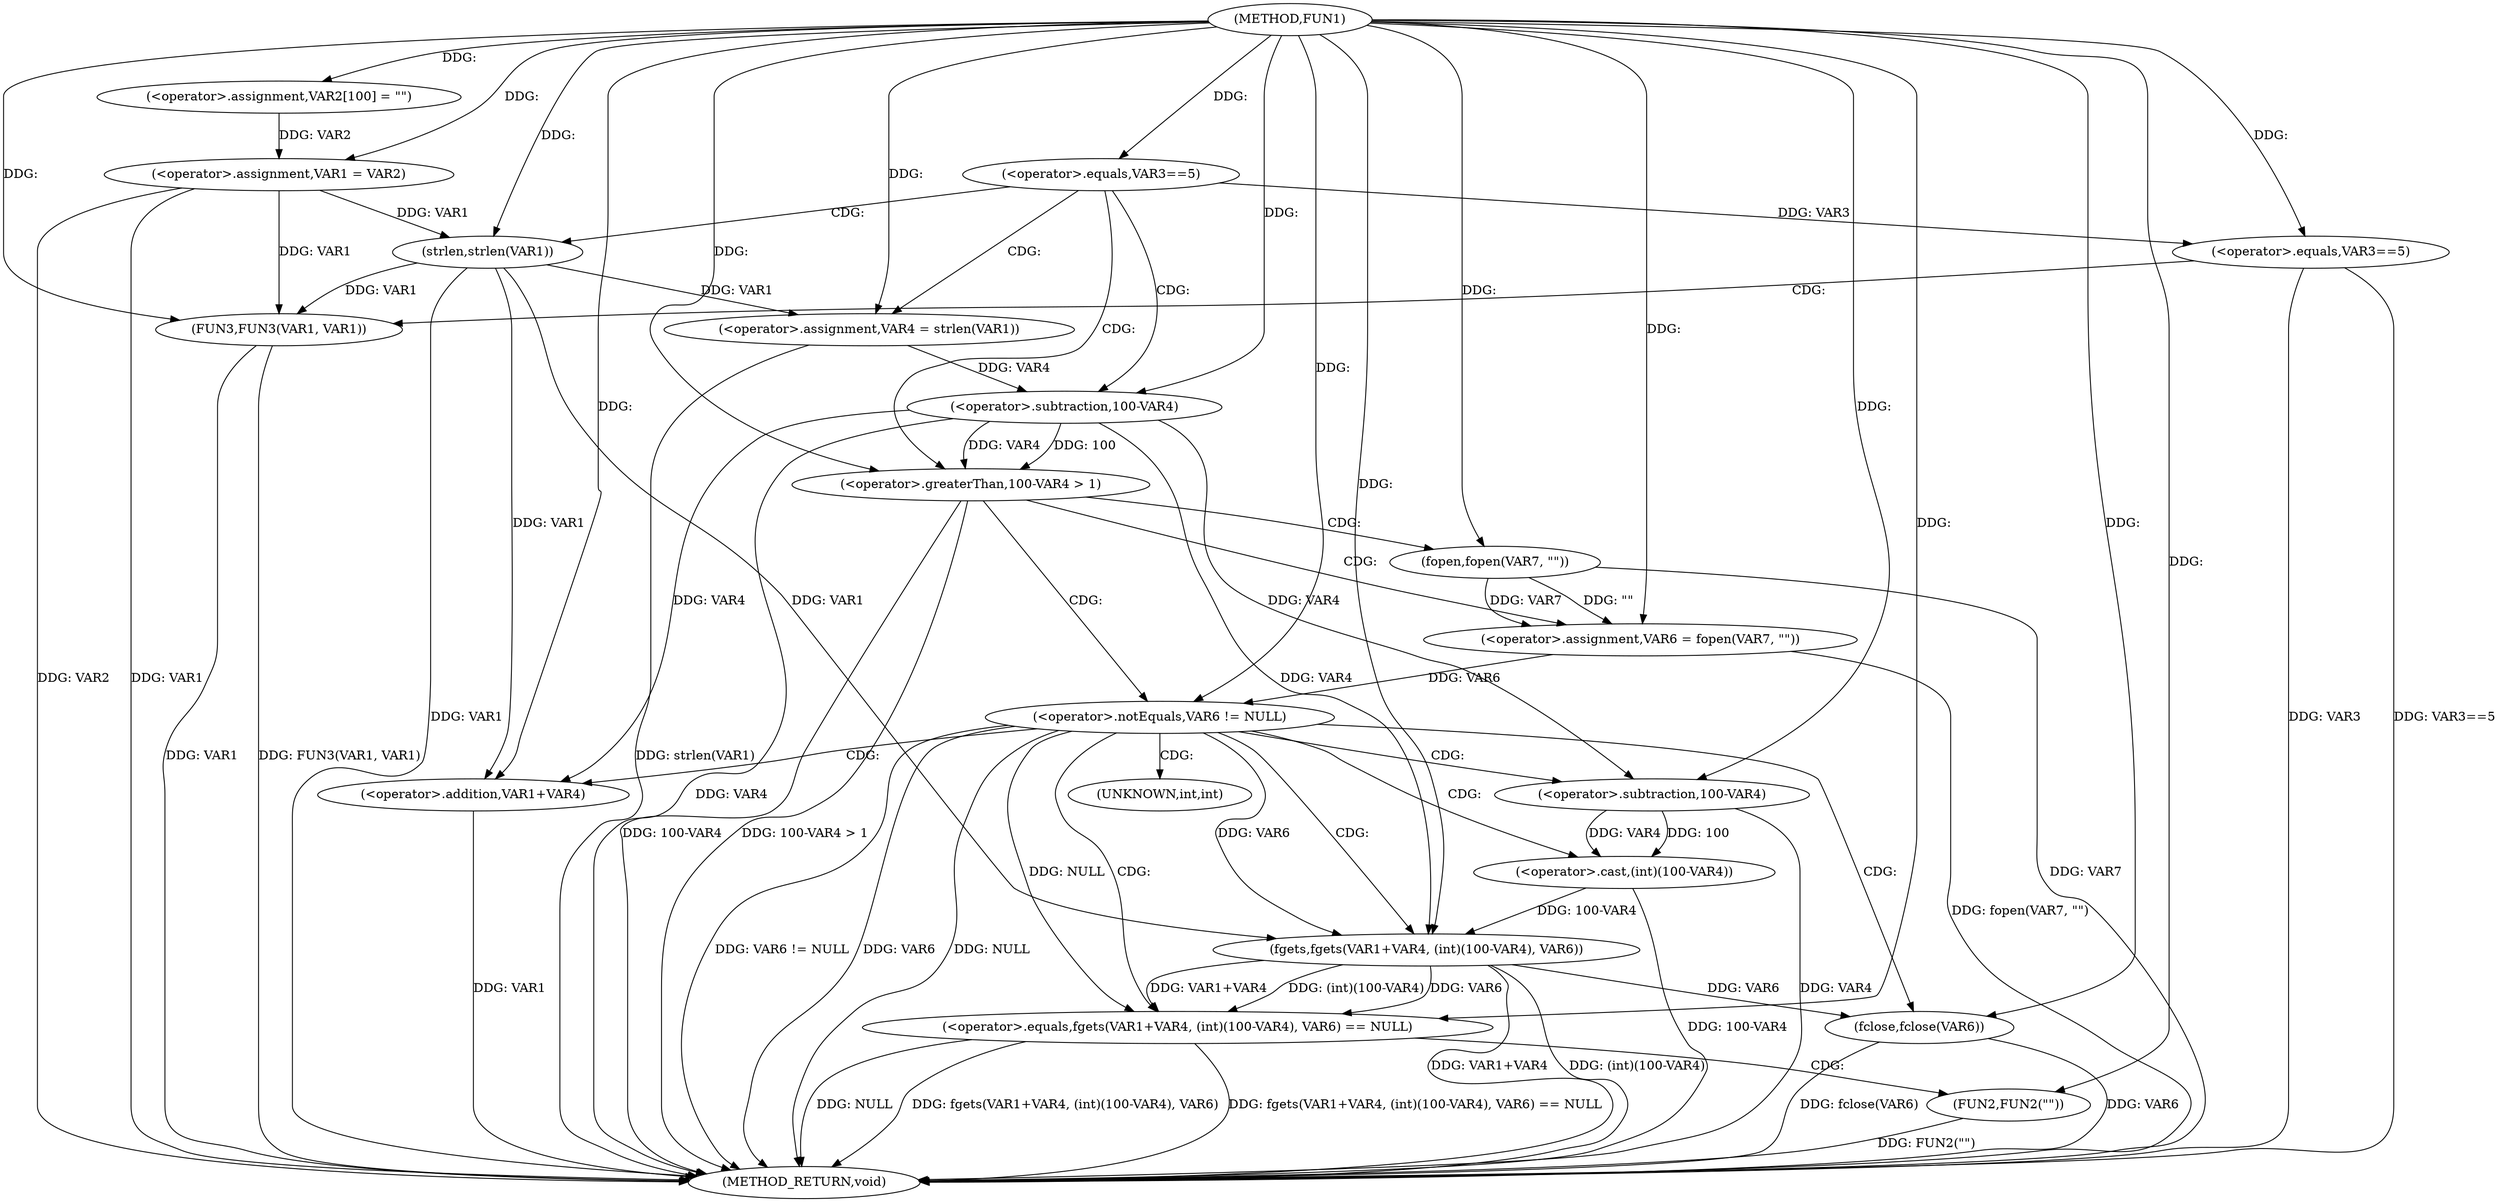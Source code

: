 digraph FUN1 {  
"1000100" [label = "(METHOD,FUN1)" ]
"1000165" [label = "(METHOD_RETURN,void)" ]
"1000104" [label = "(<operator>.assignment,VAR2[100] = \"\")" ]
"1000107" [label = "(<operator>.assignment,VAR1 = VAR2)" ]
"1000111" [label = "(<operator>.equals,VAR3==5)" ]
"1000117" [label = "(<operator>.assignment,VAR4 = strlen(VAR1))" ]
"1000119" [label = "(strlen,strlen(VAR1))" ]
"1000123" [label = "(<operator>.greaterThan,100-VAR4 > 1)" ]
"1000124" [label = "(<operator>.subtraction,100-VAR4)" ]
"1000129" [label = "(<operator>.assignment,VAR6 = fopen(VAR7, \"\"))" ]
"1000131" [label = "(fopen,fopen(VAR7, \"\"))" ]
"1000135" [label = "(<operator>.notEquals,VAR6 != NULL)" ]
"1000140" [label = "(<operator>.equals,fgets(VAR1+VAR4, (int)(100-VAR4), VAR6) == NULL)" ]
"1000141" [label = "(fgets,fgets(VAR1+VAR4, (int)(100-VAR4), VAR6))" ]
"1000142" [label = "(<operator>.addition,VAR1+VAR4)" ]
"1000145" [label = "(<operator>.cast,(int)(100-VAR4))" ]
"1000147" [label = "(<operator>.subtraction,100-VAR4)" ]
"1000153" [label = "(FUN2,FUN2(\"\"))" ]
"1000155" [label = "(fclose,fclose(VAR6))" ]
"1000158" [label = "(<operator>.equals,VAR3==5)" ]
"1000162" [label = "(FUN3,FUN3(VAR1, VAR1))" ]
"1000146" [label = "(UNKNOWN,int,int)" ]
  "1000141" -> "1000165"  [ label = "DDG: VAR1+VAR4"] 
  "1000107" -> "1000165"  [ label = "DDG: VAR1"] 
  "1000140" -> "1000165"  [ label = "DDG: fgets(VAR1+VAR4, (int)(100-VAR4), VAR6) == NULL"] 
  "1000147" -> "1000165"  [ label = "DDG: VAR4"] 
  "1000153" -> "1000165"  [ label = "DDG: FUN2(\"\")"] 
  "1000155" -> "1000165"  [ label = "DDG: VAR6"] 
  "1000117" -> "1000165"  [ label = "DDG: strlen(VAR1)"] 
  "1000145" -> "1000165"  [ label = "DDG: 100-VAR4"] 
  "1000158" -> "1000165"  [ label = "DDG: VAR3"] 
  "1000162" -> "1000165"  [ label = "DDG: VAR1"] 
  "1000124" -> "1000165"  [ label = "DDG: VAR4"] 
  "1000140" -> "1000165"  [ label = "DDG: NULL"] 
  "1000123" -> "1000165"  [ label = "DDG: 100-VAR4 > 1"] 
  "1000131" -> "1000165"  [ label = "DDG: VAR7"] 
  "1000140" -> "1000165"  [ label = "DDG: fgets(VAR1+VAR4, (int)(100-VAR4), VAR6)"] 
  "1000155" -> "1000165"  [ label = "DDG: fclose(VAR6)"] 
  "1000158" -> "1000165"  [ label = "DDG: VAR3==5"] 
  "1000135" -> "1000165"  [ label = "DDG: VAR6 != NULL"] 
  "1000119" -> "1000165"  [ label = "DDG: VAR1"] 
  "1000142" -> "1000165"  [ label = "DDG: VAR1"] 
  "1000135" -> "1000165"  [ label = "DDG: VAR6"] 
  "1000141" -> "1000165"  [ label = "DDG: (int)(100-VAR4)"] 
  "1000162" -> "1000165"  [ label = "DDG: FUN3(VAR1, VAR1)"] 
  "1000135" -> "1000165"  [ label = "DDG: NULL"] 
  "1000107" -> "1000165"  [ label = "DDG: VAR2"] 
  "1000129" -> "1000165"  [ label = "DDG: fopen(VAR7, \"\")"] 
  "1000123" -> "1000165"  [ label = "DDG: 100-VAR4"] 
  "1000100" -> "1000104"  [ label = "DDG: "] 
  "1000104" -> "1000107"  [ label = "DDG: VAR2"] 
  "1000100" -> "1000107"  [ label = "DDG: "] 
  "1000100" -> "1000111"  [ label = "DDG: "] 
  "1000119" -> "1000117"  [ label = "DDG: VAR1"] 
  "1000100" -> "1000117"  [ label = "DDG: "] 
  "1000107" -> "1000119"  [ label = "DDG: VAR1"] 
  "1000100" -> "1000119"  [ label = "DDG: "] 
  "1000124" -> "1000123"  [ label = "DDG: 100"] 
  "1000124" -> "1000123"  [ label = "DDG: VAR4"] 
  "1000100" -> "1000124"  [ label = "DDG: "] 
  "1000117" -> "1000124"  [ label = "DDG: VAR4"] 
  "1000100" -> "1000123"  [ label = "DDG: "] 
  "1000131" -> "1000129"  [ label = "DDG: VAR7"] 
  "1000131" -> "1000129"  [ label = "DDG: \"\""] 
  "1000100" -> "1000129"  [ label = "DDG: "] 
  "1000100" -> "1000131"  [ label = "DDG: "] 
  "1000129" -> "1000135"  [ label = "DDG: VAR6"] 
  "1000100" -> "1000135"  [ label = "DDG: "] 
  "1000141" -> "1000140"  [ label = "DDG: VAR1+VAR4"] 
  "1000141" -> "1000140"  [ label = "DDG: (int)(100-VAR4)"] 
  "1000141" -> "1000140"  [ label = "DDG: VAR6"] 
  "1000119" -> "1000141"  [ label = "DDG: VAR1"] 
  "1000100" -> "1000141"  [ label = "DDG: "] 
  "1000124" -> "1000141"  [ label = "DDG: VAR4"] 
  "1000119" -> "1000142"  [ label = "DDG: VAR1"] 
  "1000100" -> "1000142"  [ label = "DDG: "] 
  "1000124" -> "1000142"  [ label = "DDG: VAR4"] 
  "1000145" -> "1000141"  [ label = "DDG: 100-VAR4"] 
  "1000147" -> "1000145"  [ label = "DDG: 100"] 
  "1000147" -> "1000145"  [ label = "DDG: VAR4"] 
  "1000100" -> "1000147"  [ label = "DDG: "] 
  "1000124" -> "1000147"  [ label = "DDG: VAR4"] 
  "1000135" -> "1000141"  [ label = "DDG: VAR6"] 
  "1000135" -> "1000140"  [ label = "DDG: NULL"] 
  "1000100" -> "1000140"  [ label = "DDG: "] 
  "1000100" -> "1000153"  [ label = "DDG: "] 
  "1000141" -> "1000155"  [ label = "DDG: VAR6"] 
  "1000100" -> "1000155"  [ label = "DDG: "] 
  "1000111" -> "1000158"  [ label = "DDG: VAR3"] 
  "1000100" -> "1000158"  [ label = "DDG: "] 
  "1000107" -> "1000162"  [ label = "DDG: VAR1"] 
  "1000119" -> "1000162"  [ label = "DDG: VAR1"] 
  "1000100" -> "1000162"  [ label = "DDG: "] 
  "1000111" -> "1000117"  [ label = "CDG: "] 
  "1000111" -> "1000123"  [ label = "CDG: "] 
  "1000111" -> "1000124"  [ label = "CDG: "] 
  "1000111" -> "1000119"  [ label = "CDG: "] 
  "1000123" -> "1000131"  [ label = "CDG: "] 
  "1000123" -> "1000129"  [ label = "CDG: "] 
  "1000123" -> "1000135"  [ label = "CDG: "] 
  "1000135" -> "1000142"  [ label = "CDG: "] 
  "1000135" -> "1000155"  [ label = "CDG: "] 
  "1000135" -> "1000141"  [ label = "CDG: "] 
  "1000135" -> "1000147"  [ label = "CDG: "] 
  "1000135" -> "1000145"  [ label = "CDG: "] 
  "1000135" -> "1000146"  [ label = "CDG: "] 
  "1000135" -> "1000140"  [ label = "CDG: "] 
  "1000140" -> "1000153"  [ label = "CDG: "] 
  "1000158" -> "1000162"  [ label = "CDG: "] 
}
